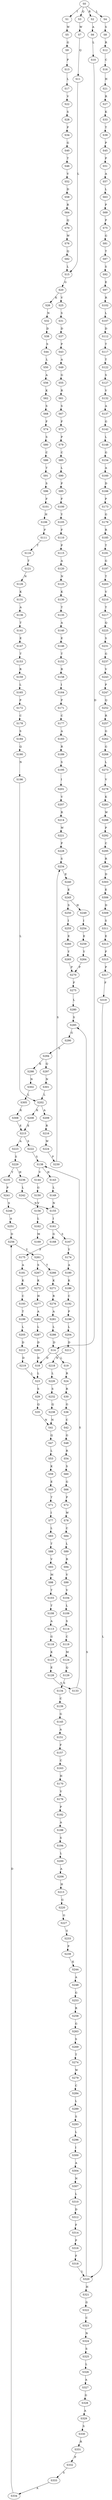 strict digraph  {
	S0 -> S1 [ label = I ];
	S0 -> S2 [ label = R ];
	S0 -> S3 [ label = Q ];
	S0 -> S4 [ label = L ];
	S1 -> S5 [ label = W ];
	S2 -> S6 [ label = A ];
	S3 -> S7 [ label = W ];
	S4 -> S8 [ label = S ];
	S5 -> S9 [ label = G ];
	S6 -> S10 [ label = L ];
	S7 -> S11 [ label = Q ];
	S8 -> S12 [ label = R ];
	S9 -> S13 [ label = P ];
	S10 -> S14 [ label = D ];
	S11 -> S15 [ label = L ];
	S12 -> S16 [ label = C ];
	S13 -> S17 [ label = L ];
	S14 -> S18 [ label = D ];
	S14 -> S19 [ label = L ];
	S15 -> S20 [ label = G ];
	S16 -> S21 [ label = H ];
	S17 -> S22 [ label = V ];
	S18 -> S23 [ label = L ];
	S19 -> S24 [ label = R ];
	S20 -> S25 [ label = V ];
	S20 -> S26 [ label = K ];
	S21 -> S27 [ label = R ];
	S22 -> S28 [ label = S ];
	S23 -> S29 [ label = S ];
	S24 -> S30 [ label = R ];
	S25 -> S31 [ label = S ];
	S26 -> S32 [ label = N ];
	S27 -> S33 [ label = K ];
	S28 -> S34 [ label = P ];
	S29 -> S35 [ label = Q ];
	S30 -> S36 [ label = G ];
	S31 -> S37 [ label = D ];
	S32 -> S38 [ label = D ];
	S33 -> S39 [ label = T ];
	S34 -> S40 [ label = G ];
	S35 -> S41 [ label = N ];
	S36 -> S42 [ label = C ];
	S37 -> S43 [ label = P ];
	S38 -> S44 [ label = S ];
	S39 -> S45 [ label = P ];
	S40 -> S46 [ label = T ];
	S41 -> S47 [ label = Q ];
	S42 -> S48 [ label = G ];
	S43 -> S49 [ label = A ];
	S44 -> S50 [ label = L ];
	S45 -> S51 [ label = P ];
	S46 -> S52 [ label = V ];
	S47 -> S53 [ label = L ];
	S48 -> S54 [ label = R ];
	S49 -> S55 [ label = G ];
	S50 -> S56 [ label = A ];
	S51 -> S57 [ label = A ];
	S52 -> S58 [ label = D ];
	S53 -> S59 [ label = K ];
	S54 -> S60 [ label = S ];
	S55 -> S61 [ label = R ];
	S56 -> S62 [ label = K ];
	S57 -> S63 [ label = L ];
	S58 -> S64 [ label = R ];
	S59 -> S65 [ label = E ];
	S60 -> S66 [ label = G ];
	S61 -> S67 [ label = S ];
	S62 -> S68 [ label = S ];
	S63 -> S69 [ label = P ];
	S64 -> S70 [ label = Q ];
	S65 -> S71 [ label = T ];
	S66 -> S72 [ label = P ];
	S67 -> S73 [ label = F ];
	S68 -> S74 [ label = F ];
	S69 -> S75 [ label = P ];
	S70 -> S76 [ label = W ];
	S71 -> S77 [ label = I ];
	S72 -> S78 [ label = W ];
	S73 -> S79 [ label = P ];
	S74 -> S80 [ label = S ];
	S75 -> S81 [ label = G ];
	S76 -> S82 [ label = Q ];
	S77 -> S83 [ label = L ];
	S78 -> S84 [ label = C ];
	S79 -> S85 [ label = C ];
	S80 -> S86 [ label = C ];
	S81 -> S87 [ label = T ];
	S82 -> S15 [ label = L ];
	S83 -> S88 [ label = T ];
	S84 -> S89 [ label = L ];
	S85 -> S90 [ label = L ];
	S86 -> S91 [ label = T ];
	S87 -> S92 [ label = S ];
	S88 -> S93 [ label = V ];
	S89 -> S94 [ label = R ];
	S90 -> S95 [ label = P ];
	S91 -> S96 [ label = S ];
	S92 -> S97 [ label = E ];
	S93 -> S98 [ label = M ];
	S94 -> S99 [ label = V ];
	S95 -> S100 [ label = F ];
	S96 -> S101 [ label = F ];
	S97 -> S102 [ label = R ];
	S98 -> S103 [ label = T ];
	S99 -> S104 [ label = V ];
	S100 -> S105 [ label = Y ];
	S101 -> S106 [ label = H ];
	S102 -> S107 [ label = L ];
	S103 -> S108 [ label = T ];
	S104 -> S109 [ label = L ];
	S105 -> S110 [ label = F ];
	S106 -> S111 [ label = F ];
	S107 -> S112 [ label = D ];
	S108 -> S113 [ label = A ];
	S109 -> S114 [ label = S ];
	S110 -> S115 [ label = P ];
	S111 -> S116 [ label = T ];
	S112 -> S117 [ label = T ];
	S113 -> S118 [ label = G ];
	S114 -> S119 [ label = C ];
	S115 -> S120 [ label = A ];
	S116 -> S121 [ label = T ];
	S117 -> S122 [ label = T ];
	S118 -> S123 [ label = K ];
	S119 -> S124 [ label = M ];
	S120 -> S125 [ label = N ];
	S121 -> S126 [ label = N ];
	S122 -> S127 [ label = S ];
	S123 -> S128 [ label = E ];
	S124 -> S129 [ label = Q ];
	S125 -> S130 [ label = K ];
	S126 -> S131 [ label = K ];
	S127 -> S132 [ label = V ];
	S128 -> S133 [ label = S ];
	S129 -> S134 [ label = S ];
	S130 -> S135 [ label = T ];
	S131 -> S136 [ label = A ];
	S132 -> S137 [ label = A ];
	S133 -> S138 [ label = S ];
	S134 -> S139 [ label = C ];
	S135 -> S140 [ label = A ];
	S136 -> S141 [ label = T ];
	S137 -> S142 [ label = G ];
	S138 -> S143 [ label = H ];
	S138 -> S144 [ label = V ];
	S139 -> S145 [ label = G ];
	S140 -> S146 [ label = E ];
	S141 -> S147 [ label = E ];
	S142 -> S148 [ label = L ];
	S143 -> S149 [ label = L ];
	S144 -> S150 [ label = G ];
	S145 -> S151 [ label = A ];
	S146 -> S152 [ label = T ];
	S147 -> S153 [ label = T ];
	S148 -> S154 [ label = G ];
	S149 -> S155 [ label = N ];
	S150 -> S156 [ label = V ];
	S151 -> S157 [ label = F ];
	S152 -> S158 [ label = R ];
	S153 -> S159 [ label = R ];
	S154 -> S160 [ label = A ];
	S155 -> S161 [ label = I ];
	S156 -> S162 [ label = L ];
	S157 -> S163 [ label = C ];
	S158 -> S164 [ label = I ];
	S159 -> S165 [ label = L ];
	S160 -> S166 [ label = D ];
	S161 -> S167 [ label = S ];
	S161 -> S168 [ label = G ];
	S162 -> S169 [ label = M ];
	S163 -> S170 [ label = H ];
	S164 -> S171 [ label = P ];
	S165 -> S172 [ label = P ];
	S166 -> S173 [ label = P ];
	S167 -> S174 [ label = Y ];
	S168 -> S175 [ label = F ];
	S170 -> S176 [ label = V ];
	S171 -> S177 [ label = C ];
	S172 -> S178 [ label = C ];
	S173 -> S179 [ label = G ];
	S174 -> S180 [ label = A ];
	S175 -> S181 [ label = A ];
	S176 -> S182 [ label = P ];
	S177 -> S183 [ label = A ];
	S178 -> S184 [ label = S ];
	S179 -> S185 [ label = R ];
	S180 -> S186 [ label = K ];
	S181 -> S187 [ label = K ];
	S182 -> S188 [ label = A ];
	S183 -> S189 [ label = R ];
	S184 -> S190 [ label = Q ];
	S185 -> S191 [ label = T ];
	S186 -> S192 [ label = C ];
	S187 -> S193 [ label = C ];
	S188 -> S194 [ label = S ];
	S189 -> S195 [ label = S ];
	S190 -> S196 [ label = N ];
	S191 -> S197 [ label = G ];
	S192 -> S198 [ label = P ];
	S193 -> S199 [ label = T ];
	S194 -> S200 [ label = L ];
	S195 -> S201 [ label = I ];
	S196 -> S202 [ label = L ];
	S197 -> S203 [ label = T ];
	S198 -> S204 [ label = L ];
	S199 -> S205 [ label = L ];
	S200 -> S206 [ label = A ];
	S201 -> S207 [ label = V ];
	S202 -> S208 [ label = K ];
	S202 -> S209 [ label = A ];
	S203 -> S210 [ label = V ];
	S204 -> S211 [ label = D ];
	S205 -> S212 [ label = D ];
	S206 -> S213 [ label = H ];
	S207 -> S214 [ label = R ];
	S208 -> S215 [ label = E ];
	S209 -> S216 [ label = R ];
	S210 -> S217 [ label = T ];
	S211 -> S218 [ label = N ];
	S212 -> S219 [ label = D ];
	S213 -> S220 [ label = G ];
	S214 -> S221 [ label = W ];
	S215 -> S222 [ label = S ];
	S215 -> S223 [ label = A ];
	S216 -> S224 [ label = W ];
	S217 -> S225 [ label = Q ];
	S218 -> S226 [ label = L ];
	S219 -> S23 [ label = L ];
	S220 -> S227 [ label = G ];
	S221 -> S228 [ label = P ];
	S222 -> S138 [ label = S ];
	S223 -> S229 [ label = S ];
	S224 -> S230 [ label = P ];
	S225 -> S231 [ label = S ];
	S226 -> S232 [ label = S ];
	S227 -> S233 [ label = S ];
	S228 -> S234 [ label = S ];
	S229 -> S235 [ label = Y ];
	S229 -> S236 [ label = H ];
	S230 -> S234 [ label = S ];
	S231 -> S237 [ label = G ];
	S232 -> S238 [ label = Q ];
	S233 -> S239 [ label = P ];
	S234 -> S240 [ label = E ];
	S235 -> S241 [ label = P ];
	S236 -> S242 [ label = L ];
	S237 -> S243 [ label = V ];
	S238 -> S41 [ label = N ];
	S239 -> S244 [ label = K ];
	S240 -> S245 [ label = E ];
	S241 -> S246 [ label = S ];
	S242 -> S155 [ label = N ];
	S243 -> S247 [ label = P ];
	S244 -> S248 [ label = A ];
	S245 -> S249 [ label = H ];
	S245 -> S250 [ label = S ];
	S246 -> S251 [ label = A ];
	S247 -> S252 [ label = Q ];
	S248 -> S253 [ label = G ];
	S249 -> S254 [ label = I ];
	S250 -> S255 [ label = I ];
	S251 -> S256 [ label = D ];
	S252 -> S257 [ label = R ];
	S253 -> S258 [ label = R ];
	S254 -> S259 [ label = E ];
	S255 -> S260 [ label = E ];
	S256 -> S261 [ label = Y ];
	S257 -> S262 [ label = G ];
	S258 -> S263 [ label = G ];
	S259 -> S264 [ label = Y ];
	S260 -> S265 [ label = Y ];
	S261 -> S266 [ label = T ];
	S261 -> S267 [ label = S ];
	S262 -> S268 [ label = G ];
	S263 -> S269 [ label = S ];
	S264 -> S270 [ label = P ];
	S265 -> S270 [ label = P ];
	S266 -> S271 [ label = K ];
	S267 -> S272 [ label = K ];
	S268 -> S273 [ label = L ];
	S269 -> S274 [ label = T ];
	S270 -> S275 [ label = F ];
	S271 -> S276 [ label = R ];
	S272 -> S277 [ label = H ];
	S273 -> S278 [ label = V ];
	S274 -> S279 [ label = W ];
	S275 -> S280 [ label = L ];
	S276 -> S281 [ label = A ];
	S277 -> S282 [ label = A ];
	S278 -> S283 [ label = K ];
	S279 -> S284 [ label = C ];
	S280 -> S285 [ label = S ];
	S281 -> S286 [ label = L ];
	S282 -> S287 [ label = L ];
	S283 -> S288 [ label = W ];
	S284 -> S289 [ label = L ];
	S285 -> S290 [ label = G ];
	S286 -> S14 [ label = D ];
	S287 -> S291 [ label = D ];
	S288 -> S292 [ label = P ];
	S289 -> S293 [ label = S ];
	S290 -> S294 [ label = S ];
	S291 -> S18 [ label = D ];
	S292 -> S295 [ label = C ];
	S293 -> S296 [ label = L ];
	S294 -> S297 [ label = Q ];
	S294 -> S298 [ label = K ];
	S295 -> S299 [ label = R ];
	S296 -> S300 [ label = I ];
	S297 -> S301 [ label = N ];
	S298 -> S302 [ label = N ];
	S299 -> S303 [ label = D ];
	S300 -> S304 [ label = A ];
	S301 -> S202 [ label = L ];
	S302 -> S305 [ label = L ];
	S303 -> S306 [ label = E ];
	S304 -> S307 [ label = N ];
	S305 -> S308 [ label = K ];
	S306 -> S309 [ label = D ];
	S307 -> S310 [ label = L ];
	S308 -> S215 [ label = E ];
	S309 -> S311 [ label = S ];
	S310 -> S312 [ label = D ];
	S311 -> S313 [ label = E ];
	S312 -> S314 [ label = F ];
	S313 -> S315 [ label = F ];
	S314 -> S316 [ label = P ];
	S315 -> S317 [ label = P ];
	S316 -> S318 [ label = F ];
	S317 -> S319 [ label = F ];
	S318 -> S320 [ label = L ];
	S319 -> S320 [ label = L ];
	S320 -> S285 [ label = S ];
	S320 -> S321 [ label = H ];
	S321 -> S322 [ label = G ];
	S322 -> S323 [ label = C ];
	S323 -> S324 [ label = N ];
	S324 -> S325 [ label = S ];
	S325 -> S326 [ label = L ];
	S326 -> S327 [ label = A ];
	S327 -> S328 [ label = G ];
	S328 -> S329 [ label = A ];
	S329 -> S330 [ label = S ];
	S330 -> S331 [ label = R ];
	S331 -> S332 [ label = P ];
	S332 -> S333 [ label = S ];
	S333 -> S334 [ label = A ];
	S334 -> S256 [ label = D ];
}
